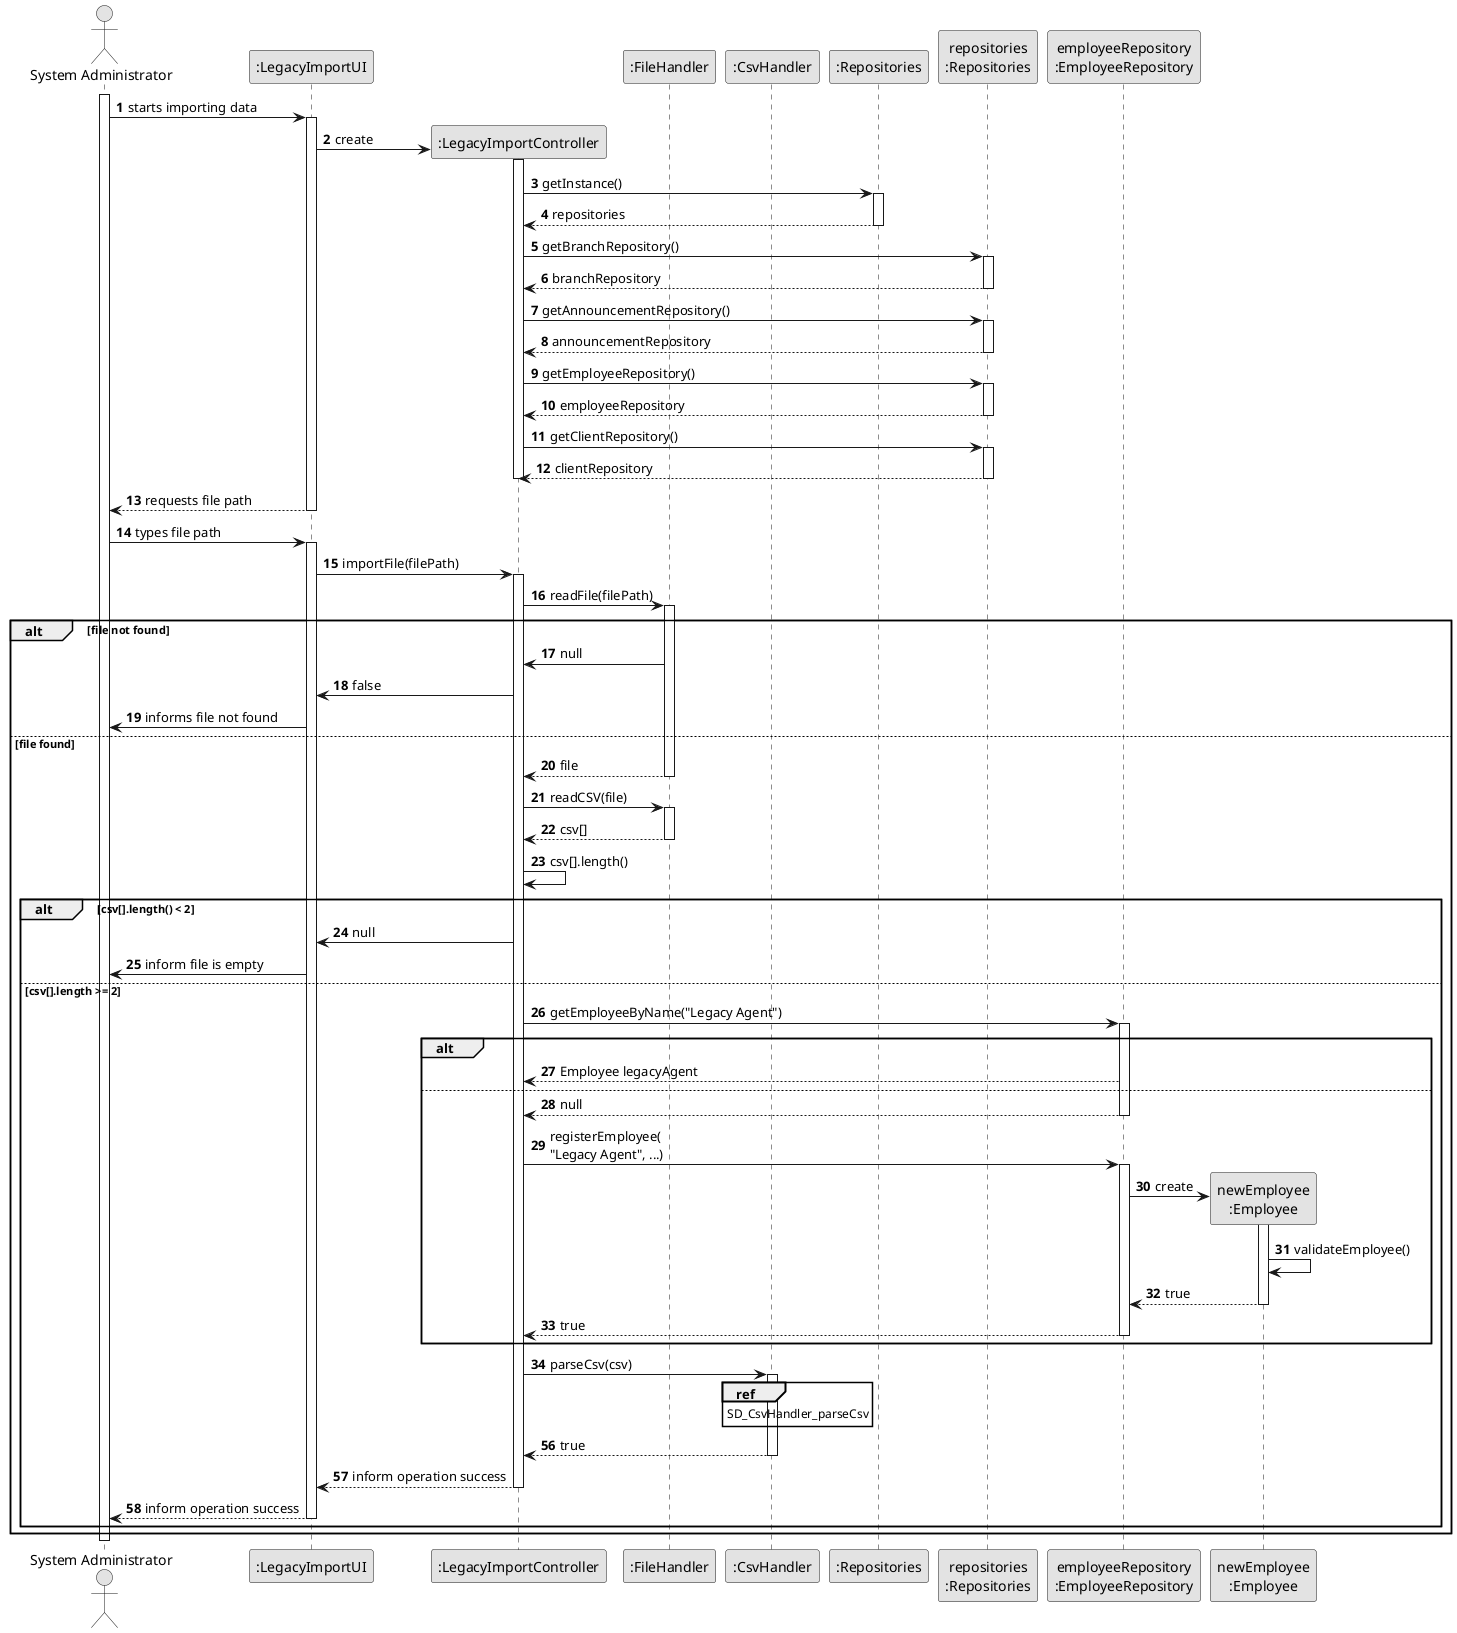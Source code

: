 @startuml
'https://plantuml.com/sequence-diagram

skinparam monochrome true
skinparam shadowing false
autonumber

actor "System Administrator" as sa
participant ":LegacyImportUI" as ui
participant ":LegacyImportController" as ctrl
participant ":FileHandler" as fh
participant ":CsvHandler" as ch

participant ":Repositories" as repos
participant "repositories\n:Repositories" as repositories
'participant "announcementRepository\n:AnnouncementRepository" as AnnR
participant "employeeRepository\n:EmployeeRepository" as EmpR
'participant "clientRepository\n:ClientRepository" as CliR
'participant "branchRepository\n:BranchRepository" as BraR
participant "newEmployee\n:Employee" as Emp
'participant ":Announcement" as Ann
'participant ":Property" as Pro

activate sa
sa -> ui: starts importing data
activate ui
ui -> ctrl**: create
activate ctrl
ctrl -> repos: getInstance()
activate repos
return repositories

ctrl -> repositories: getBranchRepository()
activate repositories
return branchRepository

ctrl -> repositories: getAnnouncementRepository()
activate repositories
return announcementRepository

ctrl -> repositories: getEmployeeRepository()
activate repositories
return employeeRepository


ctrl -> repositories: getClientRepository()
activate repositories
return clientRepository
deactivate ctrl

return requests file path

sa -> ui: types file path
activate ui

ui -> ctrl: importFile(filePath)
activate ctrl
'ctrl -> fh**: create
ctrl -> fh: readFile(filePath)
activate fh
alt file not found
fh -> ctrl: null
ctrl -> ui: false
ui -> sa: informs file not found
else file found
    return file
ctrl -> fh: readCSV(file)
activate fh
return csv[]

ctrl -> ctrl: csv[].length()
'activate ctrl
alt csv[].length() < 2
ctrl -> ui: null
ui -> sa: inform file is empty
else csv[].length >= 2

ctrl -> EmpR: getEmployeeByName("Legacy Agent")
activate EmpR
alt
    EmpR --> ctrl: Employee legacyAgent
else
    return null
    ctrl -> EmpR: registerEmployee(\n"Legacy Agent", ...)
    activate EmpR
    EmpR -> Emp**: create
    activate Emp
    Emp -> Emp: validateEmployee()
    return true
    return true
end


ctrl -> ch: parseCsv(csv)
activate ch
ref over ch: SD_CsvHandler_parseCsv
autonumber 56
return true
return inform operation success
return inform operation success
end
end



'alt
'    ui --> sa: informs operation success
'else
'    ui --> sa: inform no CSV file found
'else
'    return inform file is empty
'
'end

deactivate sa

@enduml